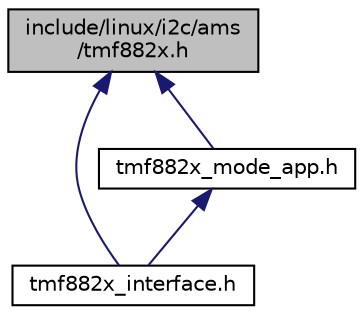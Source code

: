 digraph "include/linux/i2c/ams/tmf882x.h"
{
 // LATEX_PDF_SIZE
  edge [fontname="Helvetica",fontsize="10",labelfontname="Helvetica",labelfontsize="10"];
  node [fontname="Helvetica",fontsize="10",shape=record];
  Node1 [label="include/linux/i2c/ams\l/tmf882x.h",height=0.2,width=0.4,color="black", fillcolor="grey75", style="filled", fontcolor="black",tooltip=" "];
  Node1 -> Node2 [dir="back",color="midnightblue",fontsize="10",style="solid",fontname="Helvetica"];
  Node2 [label="tmf882x_interface.h",height=0.2,width=0.4,color="black", fillcolor="white", style="filled",URL="$tmf882x__interface_8h.html",tooltip="TMF882X Core Driver interface."];
  Node1 -> Node3 [dir="back",color="midnightblue",fontsize="10",style="solid",fontname="Helvetica"];
  Node3 [label="tmf882x_mode_app.h",height=0.2,width=0.4,color="black", fillcolor="white", style="filled",URL="$tmf882x__mode__app_8h.html",tooltip="TMF882X Application mode interface."];
  Node3 -> Node2 [dir="back",color="midnightblue",fontsize="10",style="solid",fontname="Helvetica"];
}
